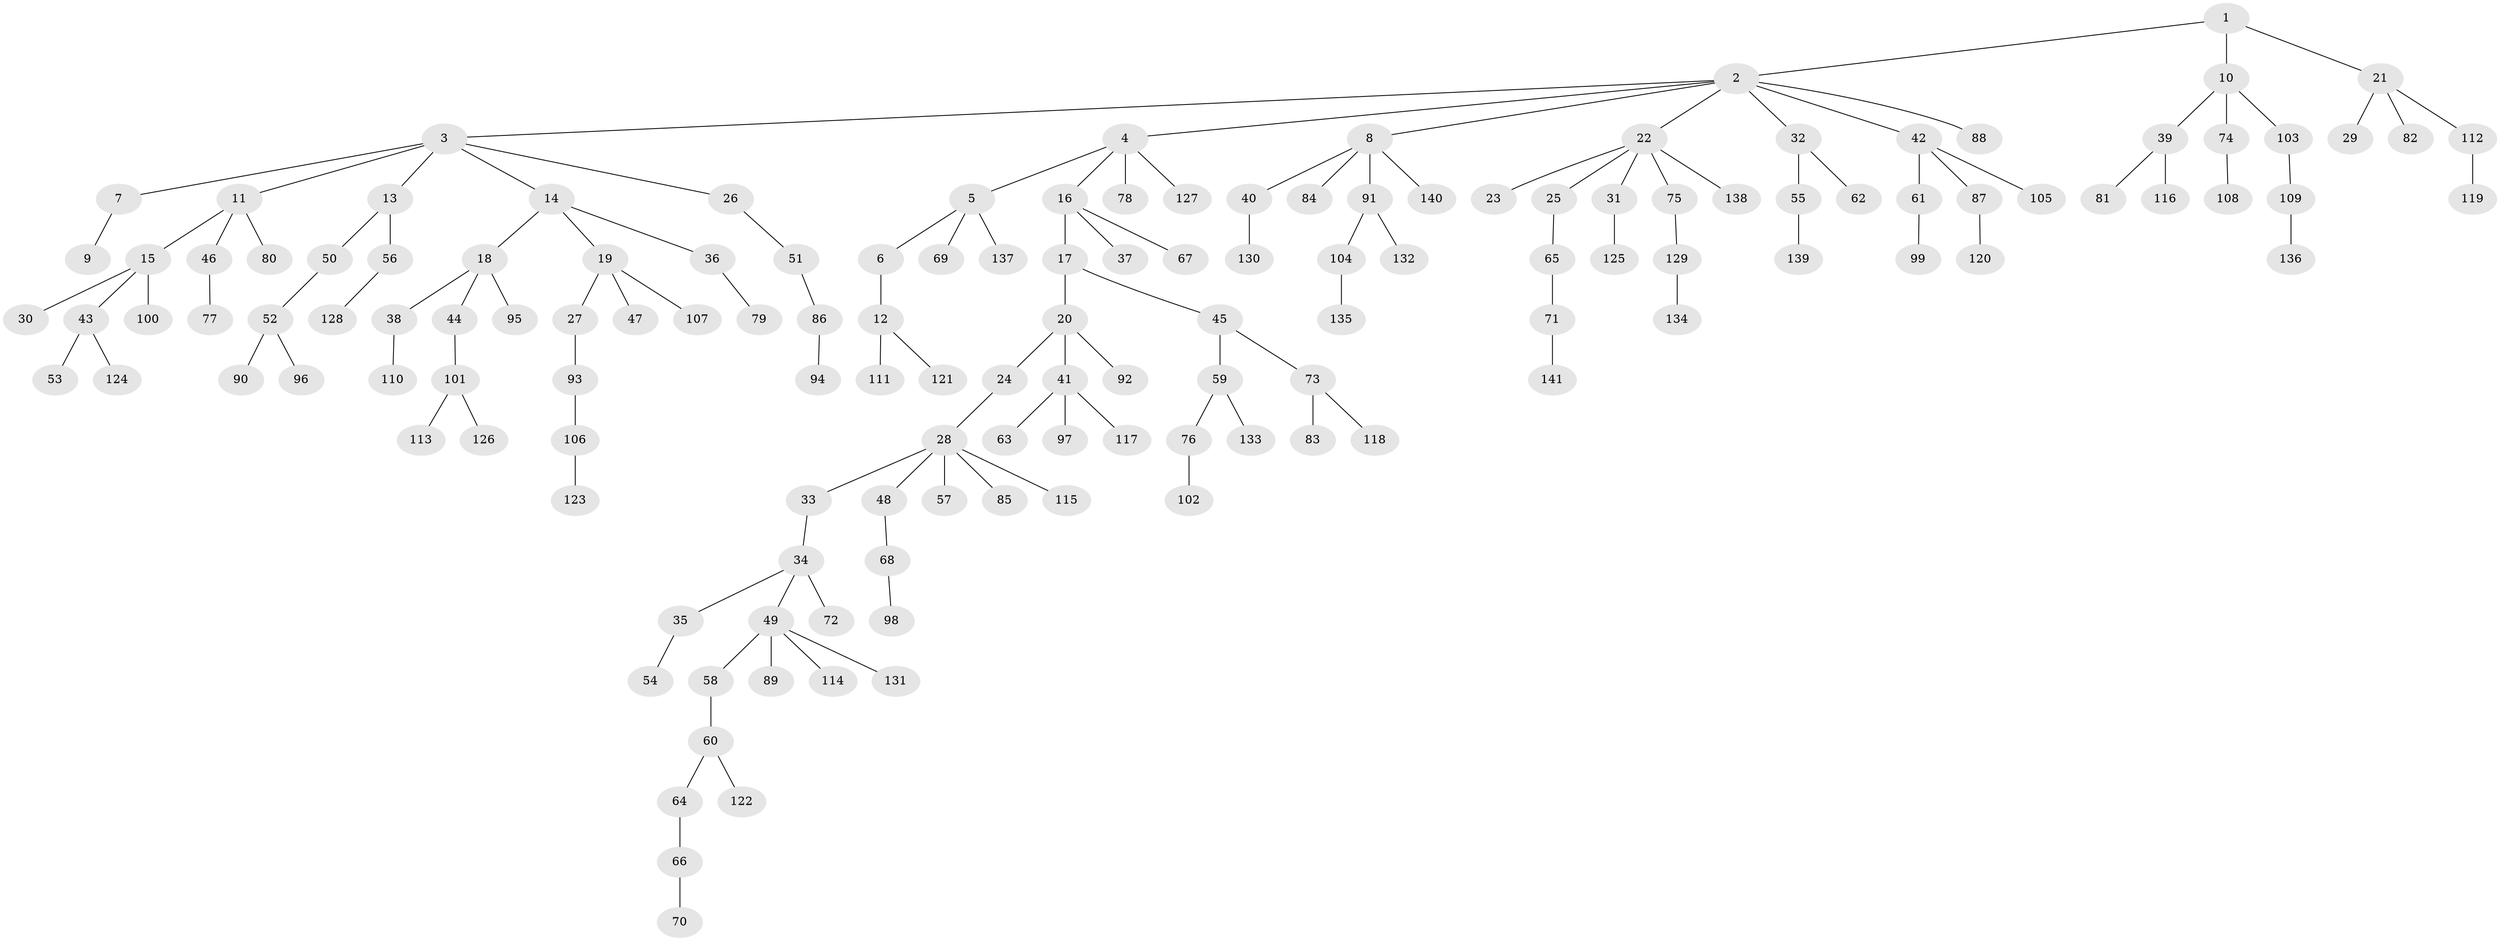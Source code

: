 // Generated by graph-tools (version 1.1) at 2025/15/03/09/25 04:15:32]
// undirected, 141 vertices, 140 edges
graph export_dot {
graph [start="1"]
  node [color=gray90,style=filled];
  1;
  2;
  3;
  4;
  5;
  6;
  7;
  8;
  9;
  10;
  11;
  12;
  13;
  14;
  15;
  16;
  17;
  18;
  19;
  20;
  21;
  22;
  23;
  24;
  25;
  26;
  27;
  28;
  29;
  30;
  31;
  32;
  33;
  34;
  35;
  36;
  37;
  38;
  39;
  40;
  41;
  42;
  43;
  44;
  45;
  46;
  47;
  48;
  49;
  50;
  51;
  52;
  53;
  54;
  55;
  56;
  57;
  58;
  59;
  60;
  61;
  62;
  63;
  64;
  65;
  66;
  67;
  68;
  69;
  70;
  71;
  72;
  73;
  74;
  75;
  76;
  77;
  78;
  79;
  80;
  81;
  82;
  83;
  84;
  85;
  86;
  87;
  88;
  89;
  90;
  91;
  92;
  93;
  94;
  95;
  96;
  97;
  98;
  99;
  100;
  101;
  102;
  103;
  104;
  105;
  106;
  107;
  108;
  109;
  110;
  111;
  112;
  113;
  114;
  115;
  116;
  117;
  118;
  119;
  120;
  121;
  122;
  123;
  124;
  125;
  126;
  127;
  128;
  129;
  130;
  131;
  132;
  133;
  134;
  135;
  136;
  137;
  138;
  139;
  140;
  141;
  1 -- 2;
  1 -- 10;
  1 -- 21;
  2 -- 3;
  2 -- 4;
  2 -- 8;
  2 -- 22;
  2 -- 32;
  2 -- 42;
  2 -- 88;
  3 -- 7;
  3 -- 11;
  3 -- 13;
  3 -- 14;
  3 -- 26;
  4 -- 5;
  4 -- 16;
  4 -- 78;
  4 -- 127;
  5 -- 6;
  5 -- 69;
  5 -- 137;
  6 -- 12;
  7 -- 9;
  8 -- 40;
  8 -- 84;
  8 -- 91;
  8 -- 140;
  10 -- 39;
  10 -- 74;
  10 -- 103;
  11 -- 15;
  11 -- 46;
  11 -- 80;
  12 -- 111;
  12 -- 121;
  13 -- 50;
  13 -- 56;
  14 -- 18;
  14 -- 19;
  14 -- 36;
  15 -- 30;
  15 -- 43;
  15 -- 100;
  16 -- 17;
  16 -- 37;
  16 -- 67;
  17 -- 20;
  17 -- 45;
  18 -- 38;
  18 -- 44;
  18 -- 95;
  19 -- 27;
  19 -- 47;
  19 -- 107;
  20 -- 24;
  20 -- 41;
  20 -- 92;
  21 -- 29;
  21 -- 82;
  21 -- 112;
  22 -- 23;
  22 -- 25;
  22 -- 31;
  22 -- 75;
  22 -- 138;
  24 -- 28;
  25 -- 65;
  26 -- 51;
  27 -- 93;
  28 -- 33;
  28 -- 48;
  28 -- 57;
  28 -- 85;
  28 -- 115;
  31 -- 125;
  32 -- 55;
  32 -- 62;
  33 -- 34;
  34 -- 35;
  34 -- 49;
  34 -- 72;
  35 -- 54;
  36 -- 79;
  38 -- 110;
  39 -- 81;
  39 -- 116;
  40 -- 130;
  41 -- 63;
  41 -- 97;
  41 -- 117;
  42 -- 61;
  42 -- 87;
  42 -- 105;
  43 -- 53;
  43 -- 124;
  44 -- 101;
  45 -- 59;
  45 -- 73;
  46 -- 77;
  48 -- 68;
  49 -- 58;
  49 -- 89;
  49 -- 114;
  49 -- 131;
  50 -- 52;
  51 -- 86;
  52 -- 90;
  52 -- 96;
  55 -- 139;
  56 -- 128;
  58 -- 60;
  59 -- 76;
  59 -- 133;
  60 -- 64;
  60 -- 122;
  61 -- 99;
  64 -- 66;
  65 -- 71;
  66 -- 70;
  68 -- 98;
  71 -- 141;
  73 -- 83;
  73 -- 118;
  74 -- 108;
  75 -- 129;
  76 -- 102;
  86 -- 94;
  87 -- 120;
  91 -- 104;
  91 -- 132;
  93 -- 106;
  101 -- 113;
  101 -- 126;
  103 -- 109;
  104 -- 135;
  106 -- 123;
  109 -- 136;
  112 -- 119;
  129 -- 134;
}
